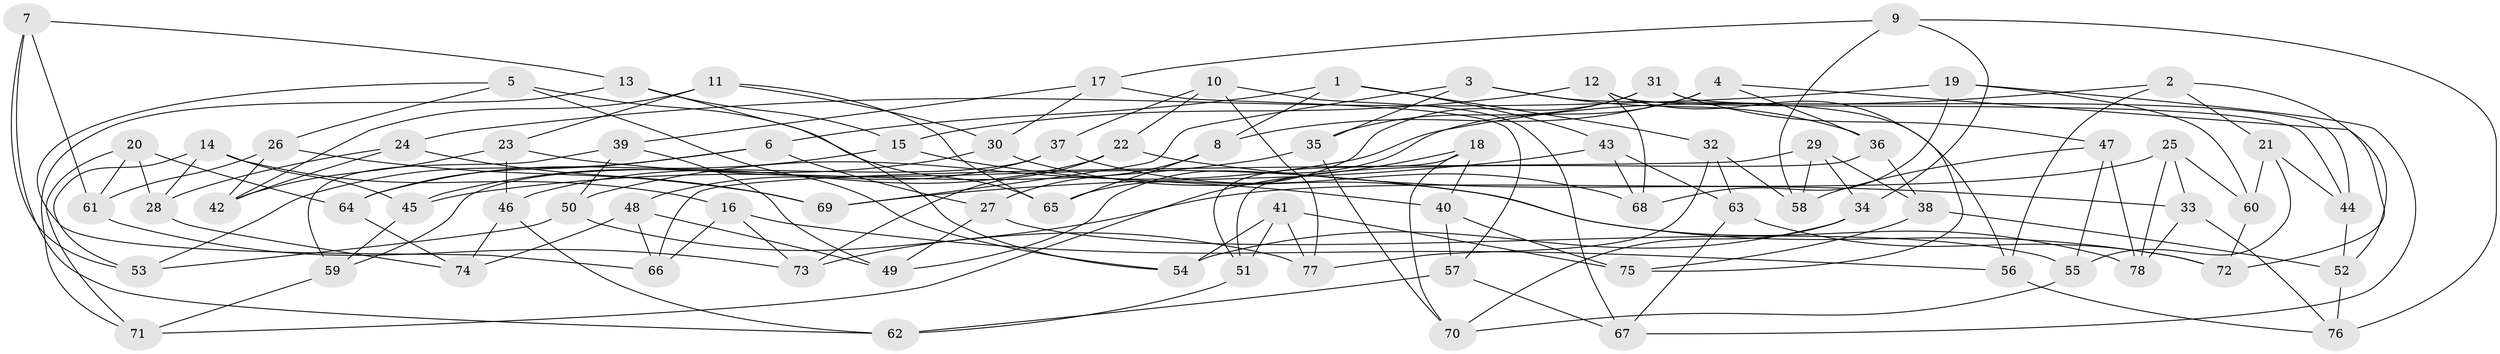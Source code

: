 // Generated by graph-tools (version 1.1) at 2025/56/03/09/25 04:56:30]
// undirected, 78 vertices, 156 edges
graph export_dot {
graph [start="1"]
  node [color=gray90,style=filled];
  1;
  2;
  3;
  4;
  5;
  6;
  7;
  8;
  9;
  10;
  11;
  12;
  13;
  14;
  15;
  16;
  17;
  18;
  19;
  20;
  21;
  22;
  23;
  24;
  25;
  26;
  27;
  28;
  29;
  30;
  31;
  32;
  33;
  34;
  35;
  36;
  37;
  38;
  39;
  40;
  41;
  42;
  43;
  44;
  45;
  46;
  47;
  48;
  49;
  50;
  51;
  52;
  53;
  54;
  55;
  56;
  57;
  58;
  59;
  60;
  61;
  62;
  63;
  64;
  65;
  66;
  67;
  68;
  69;
  70;
  71;
  72;
  73;
  74;
  75;
  76;
  77;
  78;
  1 -- 6;
  1 -- 8;
  1 -- 43;
  1 -- 32;
  2 -- 56;
  2 -- 50;
  2 -- 72;
  2 -- 21;
  3 -- 69;
  3 -- 56;
  3 -- 35;
  3 -- 36;
  4 -- 36;
  4 -- 8;
  4 -- 49;
  4 -- 52;
  5 -- 26;
  5 -- 66;
  5 -- 65;
  5 -- 54;
  6 -- 27;
  6 -- 53;
  6 -- 64;
  7 -- 62;
  7 -- 61;
  7 -- 13;
  7 -- 53;
  8 -- 27;
  8 -- 65;
  9 -- 58;
  9 -- 34;
  9 -- 76;
  9 -- 17;
  10 -- 22;
  10 -- 67;
  10 -- 37;
  10 -- 77;
  11 -- 30;
  11 -- 23;
  11 -- 65;
  11 -- 42;
  12 -- 68;
  12 -- 44;
  12 -- 15;
  12 -- 75;
  13 -- 54;
  13 -- 71;
  13 -- 15;
  14 -- 53;
  14 -- 28;
  14 -- 45;
  14 -- 16;
  15 -- 64;
  15 -- 40;
  16 -- 73;
  16 -- 56;
  16 -- 66;
  17 -- 39;
  17 -- 30;
  17 -- 57;
  18 -- 70;
  18 -- 51;
  18 -- 40;
  18 -- 71;
  19 -- 68;
  19 -- 24;
  19 -- 60;
  19 -- 67;
  20 -- 64;
  20 -- 28;
  20 -- 61;
  20 -- 71;
  21 -- 60;
  21 -- 55;
  21 -- 44;
  22 -- 33;
  22 -- 46;
  22 -- 73;
  23 -- 46;
  23 -- 72;
  23 -- 42;
  24 -- 28;
  24 -- 69;
  24 -- 42;
  25 -- 33;
  25 -- 60;
  25 -- 73;
  25 -- 78;
  26 -- 69;
  26 -- 42;
  26 -- 61;
  27 -- 55;
  27 -- 49;
  28 -- 74;
  29 -- 58;
  29 -- 66;
  29 -- 34;
  29 -- 38;
  30 -- 45;
  30 -- 78;
  31 -- 44;
  31 -- 65;
  31 -- 35;
  31 -- 47;
  32 -- 58;
  32 -- 77;
  32 -- 63;
  33 -- 78;
  33 -- 76;
  34 -- 54;
  34 -- 70;
  35 -- 70;
  35 -- 45;
  36 -- 38;
  36 -- 51;
  37 -- 68;
  37 -- 59;
  37 -- 48;
  38 -- 75;
  38 -- 52;
  39 -- 59;
  39 -- 49;
  39 -- 50;
  40 -- 57;
  40 -- 75;
  41 -- 54;
  41 -- 77;
  41 -- 75;
  41 -- 51;
  43 -- 69;
  43 -- 68;
  43 -- 63;
  44 -- 52;
  45 -- 59;
  46 -- 74;
  46 -- 62;
  47 -- 78;
  47 -- 58;
  47 -- 55;
  48 -- 49;
  48 -- 66;
  48 -- 74;
  50 -- 77;
  50 -- 53;
  51 -- 62;
  52 -- 76;
  55 -- 70;
  56 -- 76;
  57 -- 62;
  57 -- 67;
  59 -- 71;
  60 -- 72;
  61 -- 73;
  63 -- 67;
  63 -- 72;
  64 -- 74;
}
